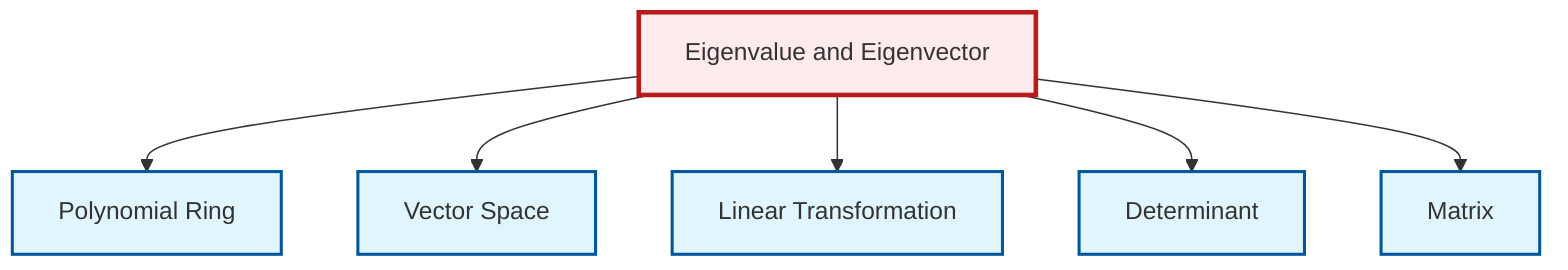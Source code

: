 graph TD
    classDef definition fill:#e1f5fe,stroke:#01579b,stroke-width:2px
    classDef theorem fill:#f3e5f5,stroke:#4a148c,stroke-width:2px
    classDef axiom fill:#fff3e0,stroke:#e65100,stroke-width:2px
    classDef example fill:#e8f5e9,stroke:#1b5e20,stroke-width:2px
    classDef current fill:#ffebee,stroke:#b71c1c,stroke-width:3px
    def-matrix["Matrix"]:::definition
    def-linear-transformation["Linear Transformation"]:::definition
    def-determinant["Determinant"]:::definition
    def-vector-space["Vector Space"]:::definition
    def-polynomial-ring["Polynomial Ring"]:::definition
    def-eigenvalue-eigenvector["Eigenvalue and Eigenvector"]:::definition
    def-eigenvalue-eigenvector --> def-polynomial-ring
    def-eigenvalue-eigenvector --> def-vector-space
    def-eigenvalue-eigenvector --> def-linear-transformation
    def-eigenvalue-eigenvector --> def-determinant
    def-eigenvalue-eigenvector --> def-matrix
    class def-eigenvalue-eigenvector current
